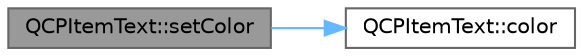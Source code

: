 digraph "QCPItemText::setColor"
{
 // LATEX_PDF_SIZE
  bgcolor="transparent";
  edge [fontname=Helvetica,fontsize=10,labelfontname=Helvetica,labelfontsize=10];
  node [fontname=Helvetica,fontsize=10,shape=box,height=0.2,width=0.4];
  rankdir="LR";
  Node1 [label="QCPItemText::setColor",height=0.2,width=0.4,color="gray40", fillcolor="grey60", style="filled", fontcolor="black",tooltip=" "];
  Node1 -> Node2 [color="steelblue1",style="solid"];
  Node2 [label="QCPItemText::color",height=0.2,width=0.4,color="grey40", fillcolor="white", style="filled",URL="$class_q_c_p_item_text.html#a071ec7567ae4deae2262a5b861df7d54",tooltip=" "];
}
